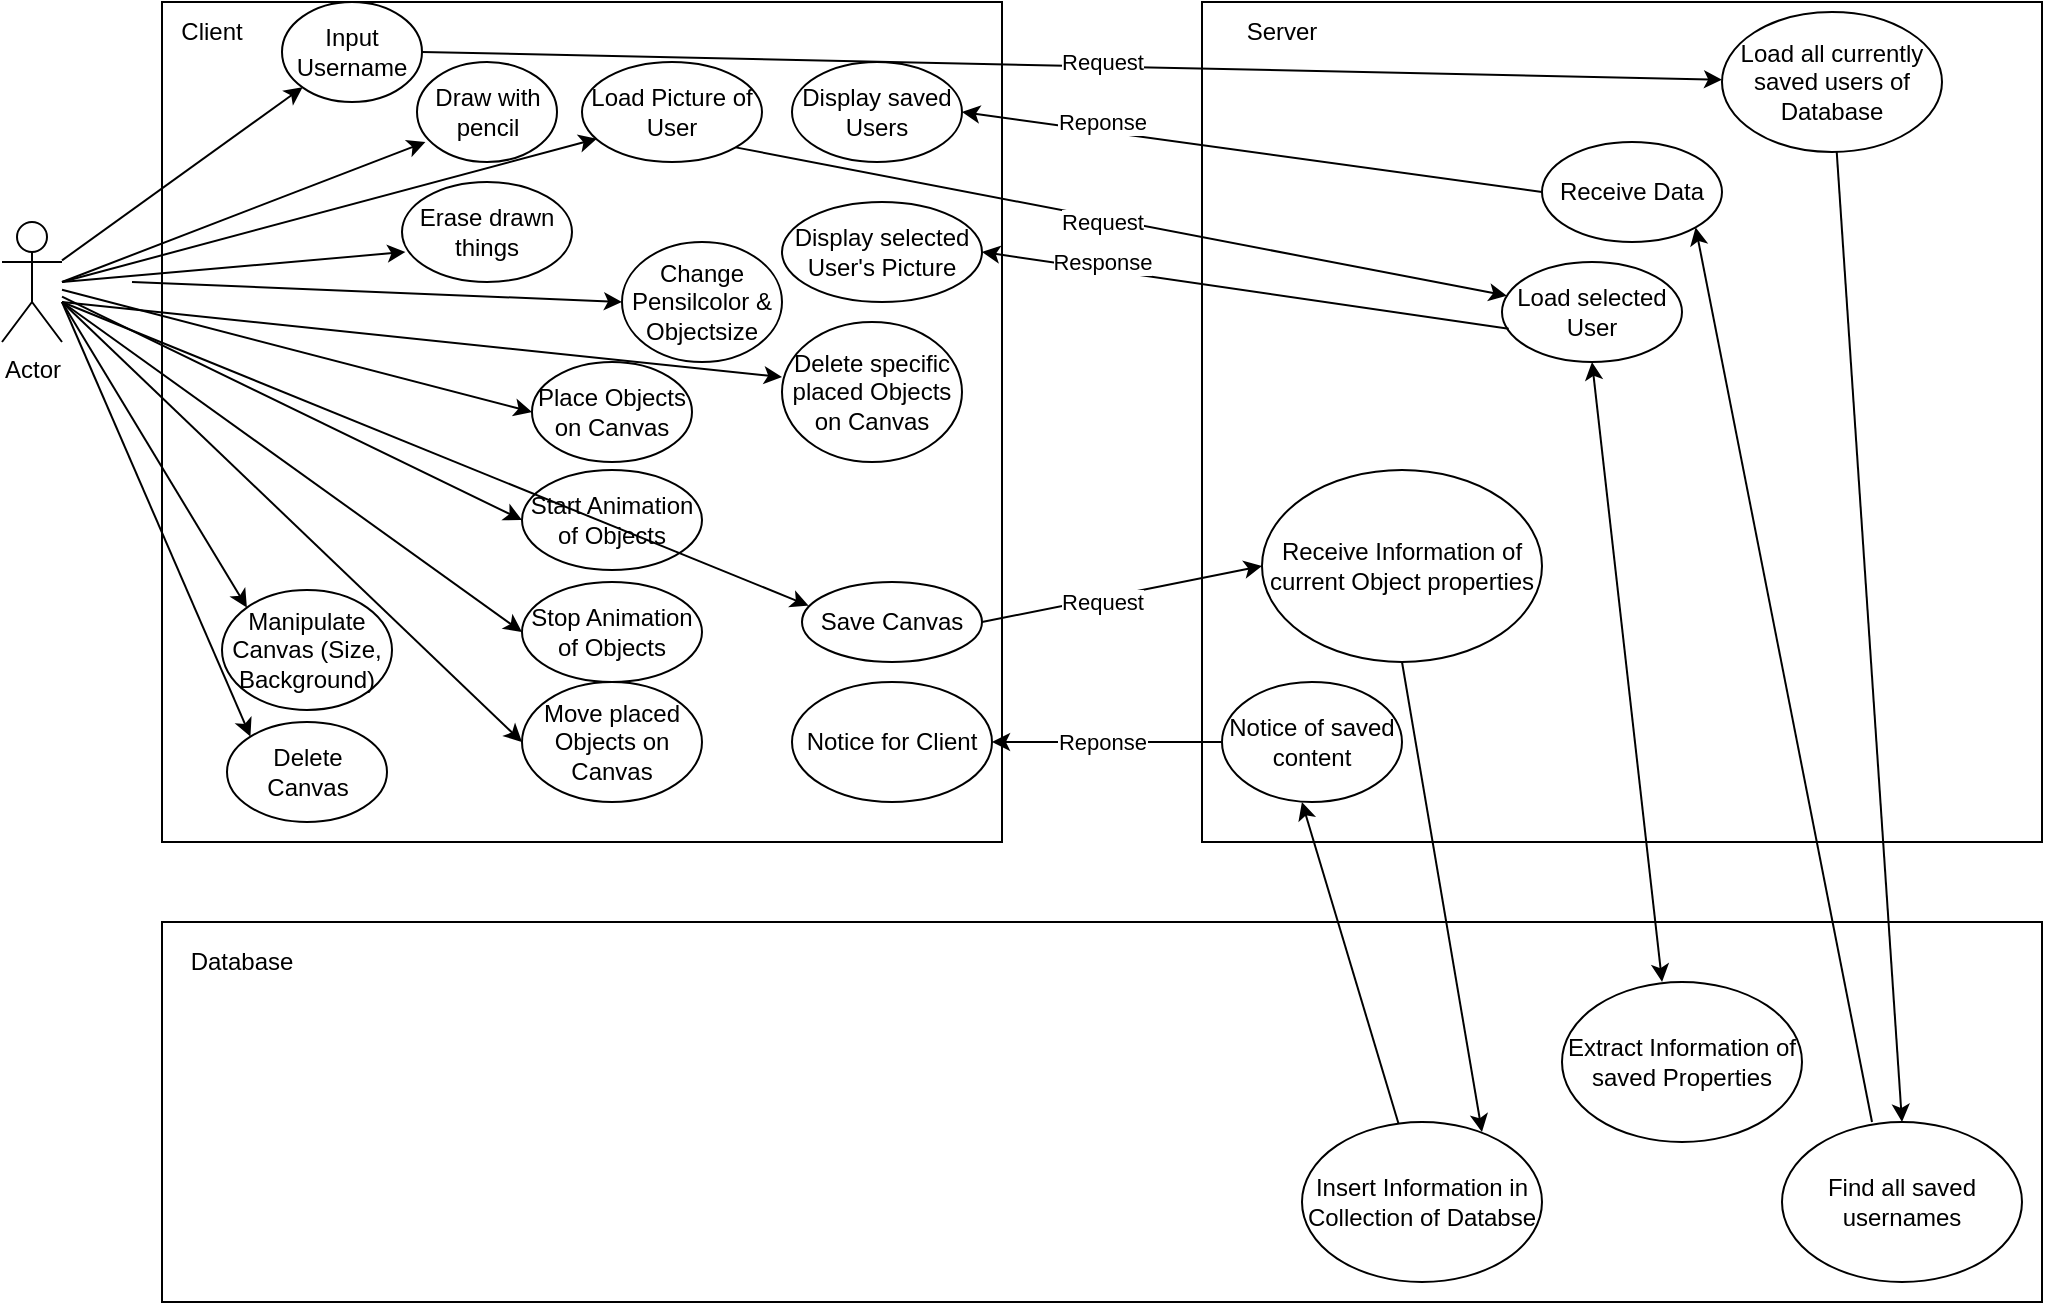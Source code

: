 <mxfile version="13.5.7" type="device"><diagram id="XVkFwULHrN30XsgZws_0" name="Page-1"><mxGraphModel dx="749" dy="556" grid="1" gridSize="10" guides="1" tooltips="1" connect="1" arrows="1" fold="1" page="1" pageScale="1" pageWidth="1169" pageHeight="827" math="0" shadow="0"><root><mxCell id="0"/><mxCell id="1" parent="0"/><mxCell id="xpOqXN10Z5K4TN9fmQ2p-1" value="Actor" style="shape=umlActor;verticalLabelPosition=bottom;verticalAlign=top;html=1;outlineConnect=0;" parent="1" vertex="1"><mxGeometry x="40" y="170" width="30" height="60" as="geometry"/></mxCell><mxCell id="xpOqXN10Z5K4TN9fmQ2p-2" value="" style="whiteSpace=wrap;html=1;aspect=fixed;" parent="1" vertex="1"><mxGeometry x="120" y="60" width="420" height="420" as="geometry"/></mxCell><mxCell id="xpOqXN10Z5K4TN9fmQ2p-3" value="Client" style="text;html=1;strokeColor=none;fillColor=none;align=center;verticalAlign=middle;whiteSpace=wrap;rounded=0;" parent="1" vertex="1"><mxGeometry x="120" y="60" width="50" height="30" as="geometry"/></mxCell><mxCell id="xpOqXN10Z5K4TN9fmQ2p-4" value="Input Username" style="ellipse;whiteSpace=wrap;html=1;" parent="1" vertex="1"><mxGeometry x="180" y="60" width="70" height="50" as="geometry"/></mxCell><mxCell id="xpOqXN10Z5K4TN9fmQ2p-5" value="Draw with pencil" style="ellipse;whiteSpace=wrap;html=1;" parent="1" vertex="1"><mxGeometry x="247.5" y="90" width="70" height="50" as="geometry"/></mxCell><mxCell id="xpOqXN10Z5K4TN9fmQ2p-6" value="Erase drawn things" style="ellipse;whiteSpace=wrap;html=1;" parent="1" vertex="1"><mxGeometry x="240" y="150" width="85" height="50" as="geometry"/></mxCell><mxCell id="xpOqXN10Z5K4TN9fmQ2p-7" value="Save Canvas" style="ellipse;whiteSpace=wrap;html=1;" parent="1" vertex="1"><mxGeometry x="440" y="350" width="90" height="40" as="geometry"/></mxCell><mxCell id="xpOqXN10Z5K4TN9fmQ2p-8" value="Delete Canvas" style="ellipse;whiteSpace=wrap;html=1;" parent="1" vertex="1"><mxGeometry x="152.5" y="420" width="80" height="50" as="geometry"/></mxCell><mxCell id="xpOqXN10Z5K4TN9fmQ2p-9" value="Place Objects on Canvas" style="ellipse;whiteSpace=wrap;html=1;" parent="1" vertex="1"><mxGeometry x="305" y="240" width="80" height="50" as="geometry"/></mxCell><mxCell id="xpOqXN10Z5K4TN9fmQ2p-10" value="Move placed Objects on Canvas" style="ellipse;whiteSpace=wrap;html=1;" parent="1" vertex="1"><mxGeometry x="300" y="400" width="90" height="60" as="geometry"/></mxCell><mxCell id="xpOqXN10Z5K4TN9fmQ2p-11" value="Start Animation of Objects" style="ellipse;whiteSpace=wrap;html=1;" parent="1" vertex="1"><mxGeometry x="300" y="294" width="90" height="50" as="geometry"/></mxCell><mxCell id="xpOqXN10Z5K4TN9fmQ2p-12" value="Stop Animation of Objects" style="ellipse;whiteSpace=wrap;html=1;" parent="1" vertex="1"><mxGeometry x="300" y="350" width="90" height="50" as="geometry"/></mxCell><mxCell id="xpOqXN10Z5K4TN9fmQ2p-13" value="Delete specific placed Objects on Canvas" style="ellipse;whiteSpace=wrap;html=1;" parent="1" vertex="1"><mxGeometry x="430" y="220" width="90" height="70" as="geometry"/></mxCell><mxCell id="xpOqXN10Z5K4TN9fmQ2p-14" value="Manipulate Canvas (Size, Background)" style="ellipse;whiteSpace=wrap;html=1;" parent="1" vertex="1"><mxGeometry x="150" y="354" width="85" height="60" as="geometry"/></mxCell><mxCell id="xpOqXN10Z5K4TN9fmQ2p-15" value="Change Pensilcolor &amp;amp; Objectsize" style="ellipse;whiteSpace=wrap;html=1;" parent="1" vertex="1"><mxGeometry x="350" y="180" width="80" height="60" as="geometry"/></mxCell><mxCell id="xpOqXN10Z5K4TN9fmQ2p-22" value="" style="endArrow=classic;html=1;entryX=0;entryY=1;entryDx=0;entryDy=0;" parent="1" source="xpOqXN10Z5K4TN9fmQ2p-1" target="xpOqXN10Z5K4TN9fmQ2p-4" edge="1"><mxGeometry width="50" height="50" relative="1" as="geometry"><mxPoint x="510" y="260" as="sourcePoint"/><mxPoint x="560" y="210" as="targetPoint"/></mxGeometry></mxCell><mxCell id="xpOqXN10Z5K4TN9fmQ2p-26" value="" style="endArrow=classic;html=1;entryX=0.06;entryY=0.8;entryDx=0;entryDy=0;entryPerimeter=0;" parent="1" target="xpOqXN10Z5K4TN9fmQ2p-5" edge="1"><mxGeometry width="50" height="50" relative="1" as="geometry"><mxPoint x="70" y="200" as="sourcePoint"/><mxPoint x="560" y="210" as="targetPoint"/></mxGeometry></mxCell><mxCell id="xpOqXN10Z5K4TN9fmQ2p-27" value="" style="endArrow=classic;html=1;entryX=0.02;entryY=0.7;entryDx=0;entryDy=0;entryPerimeter=0;" parent="1" target="xpOqXN10Z5K4TN9fmQ2p-6" edge="1"><mxGeometry width="50" height="50" relative="1" as="geometry"><mxPoint x="70" y="200" as="sourcePoint"/><mxPoint x="560" y="210" as="targetPoint"/></mxGeometry></mxCell><mxCell id="xpOqXN10Z5K4TN9fmQ2p-28" value="" style="endArrow=classic;html=1;entryX=0;entryY=0.5;entryDx=0;entryDy=0;" parent="1" source="xpOqXN10Z5K4TN9fmQ2p-1" target="xpOqXN10Z5K4TN9fmQ2p-9" edge="1"><mxGeometry width="50" height="50" relative="1" as="geometry"><mxPoint x="510" y="260" as="sourcePoint"/><mxPoint x="560" y="210" as="targetPoint"/></mxGeometry></mxCell><mxCell id="xpOqXN10Z5K4TN9fmQ2p-29" value="" style="endArrow=classic;html=1;entryX=0;entryY=0.5;entryDx=0;entryDy=0;" parent="1" source="xpOqXN10Z5K4TN9fmQ2p-1" target="xpOqXN10Z5K4TN9fmQ2p-11" edge="1"><mxGeometry width="50" height="50" relative="1" as="geometry"><mxPoint x="510" y="260" as="sourcePoint"/><mxPoint x="560" y="210" as="targetPoint"/></mxGeometry></mxCell><mxCell id="xpOqXN10Z5K4TN9fmQ2p-30" value="" style="endArrow=classic;html=1;entryX=0;entryY=0.5;entryDx=0;entryDy=0;" parent="1" target="xpOqXN10Z5K4TN9fmQ2p-12" edge="1"><mxGeometry width="50" height="50" relative="1" as="geometry"><mxPoint x="70" y="210" as="sourcePoint"/><mxPoint x="560" y="210" as="targetPoint"/></mxGeometry></mxCell><mxCell id="xpOqXN10Z5K4TN9fmQ2p-31" value="" style="endArrow=classic;html=1;entryX=0;entryY=0.5;entryDx=0;entryDy=0;" parent="1" target="xpOqXN10Z5K4TN9fmQ2p-10" edge="1"><mxGeometry width="50" height="50" relative="1" as="geometry"><mxPoint x="70" y="210" as="sourcePoint"/><mxPoint x="560" y="290" as="targetPoint"/></mxGeometry></mxCell><mxCell id="xpOqXN10Z5K4TN9fmQ2p-32" value="" style="endArrow=classic;html=1;entryX=0;entryY=0.393;entryDx=0;entryDy=0;entryPerimeter=0;" parent="1" target="xpOqXN10Z5K4TN9fmQ2p-13" edge="1"><mxGeometry width="50" height="50" relative="1" as="geometry"><mxPoint x="70" y="210" as="sourcePoint"/><mxPoint x="560" y="290" as="targetPoint"/></mxGeometry></mxCell><mxCell id="xpOqXN10Z5K4TN9fmQ2p-33" value="" style="endArrow=classic;html=1;entryX=0;entryY=0;entryDx=0;entryDy=0;" parent="1" target="xpOqXN10Z5K4TN9fmQ2p-14" edge="1"><mxGeometry width="50" height="50" relative="1" as="geometry"><mxPoint x="70" y="210" as="sourcePoint"/><mxPoint x="560" y="290" as="targetPoint"/></mxGeometry></mxCell><mxCell id="xpOqXN10Z5K4TN9fmQ2p-34" value="" style="endArrow=classic;html=1;entryX=0;entryY=0;entryDx=0;entryDy=0;" parent="1" target="xpOqXN10Z5K4TN9fmQ2p-8" edge="1"><mxGeometry width="50" height="50" relative="1" as="geometry"><mxPoint x="70" y="210" as="sourcePoint"/><mxPoint x="560" y="290" as="targetPoint"/></mxGeometry></mxCell><mxCell id="xpOqXN10Z5K4TN9fmQ2p-35" value="" style="endArrow=classic;html=1;entryX=0.037;entryY=0.296;entryDx=0;entryDy=0;entryPerimeter=0;" parent="1" target="xpOqXN10Z5K4TN9fmQ2p-7" edge="1"><mxGeometry width="50" height="50" relative="1" as="geometry"><mxPoint x="70" y="210" as="sourcePoint"/><mxPoint x="560" y="290" as="targetPoint"/></mxGeometry></mxCell><mxCell id="xpOqXN10Z5K4TN9fmQ2p-36" value="" style="whiteSpace=wrap;html=1;aspect=fixed;" parent="1" vertex="1"><mxGeometry x="640" y="60" width="420" height="420" as="geometry"/></mxCell><mxCell id="xpOqXN10Z5K4TN9fmQ2p-38" value="Server&lt;br&gt;" style="text;html=1;strokeColor=none;fillColor=none;align=center;verticalAlign=middle;whiteSpace=wrap;rounded=0;" parent="1" vertex="1"><mxGeometry x="660" y="65" width="40" height="20" as="geometry"/></mxCell><mxCell id="xpOqXN10Z5K4TN9fmQ2p-39" value="" style="endArrow=classic;html=1;exitX=1;exitY=0.5;exitDx=0;exitDy=0;entryX=0;entryY=0.5;entryDx=0;entryDy=0;" parent="1" source="xpOqXN10Z5K4TN9fmQ2p-7" target="xpOqXN10Z5K4TN9fmQ2p-40" edge="1"><mxGeometry width="50" height="50" relative="1" as="geometry"><mxPoint x="670" y="370" as="sourcePoint"/><mxPoint x="610" y="370" as="targetPoint"/></mxGeometry></mxCell><mxCell id="xpOqXN10Z5K4TN9fmQ2p-64" value="Request" style="edgeLabel;html=1;align=center;verticalAlign=middle;resizable=0;points=[];" parent="xpOqXN10Z5K4TN9fmQ2p-39" vertex="1" connectable="0"><mxGeometry x="-0.374" y="-2" relative="1" as="geometry"><mxPoint x="15.48" y="-3.14" as="offset"/></mxGeometry></mxCell><mxCell id="xpOqXN10Z5K4TN9fmQ2p-40" value="Receive Information of current Object properties" style="ellipse;whiteSpace=wrap;html=1;" parent="1" vertex="1"><mxGeometry x="670" y="294" width="140" height="96" as="geometry"/></mxCell><mxCell id="xpOqXN10Z5K4TN9fmQ2p-41" value="" style="rounded=0;whiteSpace=wrap;html=1;" parent="1" vertex="1"><mxGeometry x="120" y="520" width="940" height="190" as="geometry"/></mxCell><mxCell id="xpOqXN10Z5K4TN9fmQ2p-43" value="Database" style="text;html=1;strokeColor=none;fillColor=none;align=center;verticalAlign=middle;whiteSpace=wrap;rounded=0;" parent="1" vertex="1"><mxGeometry x="130" y="530" width="60" height="20" as="geometry"/></mxCell><mxCell id="xpOqXN10Z5K4TN9fmQ2p-44" value="Insert Information in Collection of Databse" style="ellipse;whiteSpace=wrap;html=1;" parent="1" vertex="1"><mxGeometry x="690" y="620" width="120" height="80" as="geometry"/></mxCell><mxCell id="xpOqXN10Z5K4TN9fmQ2p-45" value="" style="endArrow=classic;html=1;entryX=0.75;entryY=0.063;entryDx=0;entryDy=0;exitX=0.5;exitY=1;exitDx=0;exitDy=0;entryPerimeter=0;" parent="1" source="xpOqXN10Z5K4TN9fmQ2p-40" target="xpOqXN10Z5K4TN9fmQ2p-44" edge="1"><mxGeometry width="50" height="50" relative="1" as="geometry"><mxPoint x="670" y="370" as="sourcePoint"/><mxPoint x="720" y="320" as="targetPoint"/></mxGeometry></mxCell><mxCell id="xpOqXN10Z5K4TN9fmQ2p-46" value="Notice of saved content" style="ellipse;whiteSpace=wrap;html=1;" parent="1" vertex="1"><mxGeometry x="650" y="400" width="90" height="60" as="geometry"/></mxCell><mxCell id="xpOqXN10Z5K4TN9fmQ2p-47" value="" style="endArrow=classic;html=1;entryX=0.444;entryY=1;entryDx=0;entryDy=0;entryPerimeter=0;" parent="1" source="xpOqXN10Z5K4TN9fmQ2p-44" target="xpOqXN10Z5K4TN9fmQ2p-46" edge="1"><mxGeometry width="50" height="50" relative="1" as="geometry"><mxPoint x="670" y="370" as="sourcePoint"/><mxPoint x="720" y="320" as="targetPoint"/></mxGeometry></mxCell><mxCell id="xpOqXN10Z5K4TN9fmQ2p-49" value="Notice for Client" style="ellipse;whiteSpace=wrap;html=1;" parent="1" vertex="1"><mxGeometry x="435" y="400" width="100" height="60" as="geometry"/></mxCell><mxCell id="xpOqXN10Z5K4TN9fmQ2p-50" value="" style="endArrow=classic;html=1;entryX=1;entryY=0.5;entryDx=0;entryDy=0;" parent="1" source="xpOqXN10Z5K4TN9fmQ2p-46" target="xpOqXN10Z5K4TN9fmQ2p-49" edge="1"><mxGeometry width="50" height="50" relative="1" as="geometry"><mxPoint x="670" y="370" as="sourcePoint"/><mxPoint x="720" y="320" as="targetPoint"/></mxGeometry></mxCell><mxCell id="xpOqXN10Z5K4TN9fmQ2p-65" value="Reponse" style="edgeLabel;html=1;align=center;verticalAlign=middle;resizable=0;points=[];" parent="xpOqXN10Z5K4TN9fmQ2p-50" vertex="1" connectable="0"><mxGeometry x="0.189" y="-2" relative="1" as="geometry"><mxPoint x="8.33" y="2" as="offset"/></mxGeometry></mxCell><mxCell id="xpOqXN10Z5K4TN9fmQ2p-51" value="" style="endArrow=classic;html=1;entryX=0;entryY=0.5;entryDx=0;entryDy=0;" parent="1" target="xpOqXN10Z5K4TN9fmQ2p-15" edge="1"><mxGeometry width="50" height="50" relative="1" as="geometry"><mxPoint x="105" y="200" as="sourcePoint"/><mxPoint x="720" y="320" as="targetPoint"/></mxGeometry></mxCell><mxCell id="xpOqXN10Z5K4TN9fmQ2p-52" value="" style="endArrow=classic;html=1;exitX=1;exitY=0.5;exitDx=0;exitDy=0;" parent="1" source="xpOqXN10Z5K4TN9fmQ2p-4" target="xpOqXN10Z5K4TN9fmQ2p-53" edge="1"><mxGeometry width="50" height="50" relative="1" as="geometry"><mxPoint x="580" y="370" as="sourcePoint"/><mxPoint x="630" y="320" as="targetPoint"/></mxGeometry></mxCell><mxCell id="xpOqXN10Z5K4TN9fmQ2p-62" value="Request" style="edgeLabel;html=1;align=center;verticalAlign=middle;resizable=0;points=[];" parent="xpOqXN10Z5K4TN9fmQ2p-52" vertex="1" connectable="0"><mxGeometry x="0.052" y="2" relative="1" as="geometry"><mxPoint x="-2.47" y="-0.29" as="offset"/></mxGeometry></mxCell><mxCell id="xpOqXN10Z5K4TN9fmQ2p-53" value="Load all currently saved users of Database" style="ellipse;whiteSpace=wrap;html=1;" parent="1" vertex="1"><mxGeometry x="900" y="65" width="110" height="70" as="geometry"/></mxCell><mxCell id="xpOqXN10Z5K4TN9fmQ2p-54" value="Find all saved usernames" style="ellipse;whiteSpace=wrap;html=1;" parent="1" vertex="1"><mxGeometry x="930" y="620" width="120" height="80" as="geometry"/></mxCell><mxCell id="xpOqXN10Z5K4TN9fmQ2p-55" value="" style="endArrow=classic;html=1;entryX=0.5;entryY=0;entryDx=0;entryDy=0;" parent="1" source="xpOqXN10Z5K4TN9fmQ2p-53" target="xpOqXN10Z5K4TN9fmQ2p-54" edge="1"><mxGeometry width="50" height="50" relative="1" as="geometry"><mxPoint x="580" y="370" as="sourcePoint"/><mxPoint x="630" y="320" as="targetPoint"/></mxGeometry></mxCell><mxCell id="xpOqXN10Z5K4TN9fmQ2p-56" value="Receive Data" style="ellipse;whiteSpace=wrap;html=1;" parent="1" vertex="1"><mxGeometry x="810" y="130" width="90" height="50" as="geometry"/></mxCell><mxCell id="xpOqXN10Z5K4TN9fmQ2p-57" value="Display saved Users" style="ellipse;whiteSpace=wrap;html=1;" parent="1" vertex="1"><mxGeometry x="435" y="90" width="85" height="50" as="geometry"/></mxCell><mxCell id="xpOqXN10Z5K4TN9fmQ2p-58" value="" style="endArrow=classic;html=1;exitX=0.375;exitY=0;exitDx=0;exitDy=0;exitPerimeter=0;entryX=1;entryY=1;entryDx=0;entryDy=0;" parent="1" source="xpOqXN10Z5K4TN9fmQ2p-54" target="xpOqXN10Z5K4TN9fmQ2p-56" edge="1"><mxGeometry width="50" height="50" relative="1" as="geometry"><mxPoint x="580" y="370" as="sourcePoint"/><mxPoint x="777.645" y="238.231" as="targetPoint"/></mxGeometry></mxCell><mxCell id="xpOqXN10Z5K4TN9fmQ2p-60" value="" style="endArrow=classic;html=1;entryX=1;entryY=0.5;entryDx=0;entryDy=0;exitX=0;exitY=0.5;exitDx=0;exitDy=0;" parent="1" source="xpOqXN10Z5K4TN9fmQ2p-56" target="xpOqXN10Z5K4TN9fmQ2p-57" edge="1"><mxGeometry width="50" height="50" relative="1" as="geometry"><mxPoint x="580" y="370" as="sourcePoint"/><mxPoint x="630" y="320" as="targetPoint"/></mxGeometry></mxCell><mxCell id="xpOqXN10Z5K4TN9fmQ2p-63" value="Reponse" style="edgeLabel;html=1;align=center;verticalAlign=middle;resizable=0;points=[];" parent="xpOqXN10Z5K4TN9fmQ2p-60" vertex="1" connectable="0"><mxGeometry x="0.49" y="4" relative="1" as="geometry"><mxPoint x="-3.57" y="-9.18" as="offset"/></mxGeometry></mxCell><mxCell id="xpOqXN10Z5K4TN9fmQ2p-66" value="Load Picture of User" style="ellipse;whiteSpace=wrap;html=1;" parent="1" vertex="1"><mxGeometry x="330" y="90" width="90" height="50" as="geometry"/></mxCell><mxCell id="xpOqXN10Z5K4TN9fmQ2p-67" value="" style="endArrow=classic;html=1;entryX=0.083;entryY=0.767;entryDx=0;entryDy=0;entryPerimeter=0;" parent="1" target="xpOqXN10Z5K4TN9fmQ2p-66" edge="1"><mxGeometry width="50" height="50" relative="1" as="geometry"><mxPoint x="70" y="200" as="sourcePoint"/><mxPoint x="630" y="330" as="targetPoint"/></mxGeometry></mxCell><mxCell id="xpOqXN10Z5K4TN9fmQ2p-68" value="" style="endArrow=classic;html=1;exitX=1;exitY=1;exitDx=0;exitDy=0;" parent="1" source="xpOqXN10Z5K4TN9fmQ2p-66" target="xpOqXN10Z5K4TN9fmQ2p-69" edge="1"><mxGeometry width="50" height="50" relative="1" as="geometry"><mxPoint x="580" y="380" as="sourcePoint"/><mxPoint x="600" y="190" as="targetPoint"/></mxGeometry></mxCell><mxCell id="xpOqXN10Z5K4TN9fmQ2p-75" value="Request" style="edgeLabel;html=1;align=center;verticalAlign=middle;resizable=0;points=[];" parent="xpOqXN10Z5K4TN9fmQ2p-68" vertex="1" connectable="0"><mxGeometry x="-0.05" relative="1" as="geometry"><mxPoint x="-0.12" y="2.06" as="offset"/></mxGeometry></mxCell><mxCell id="xpOqXN10Z5K4TN9fmQ2p-69" value="Load selected User" style="ellipse;whiteSpace=wrap;html=1;" parent="1" vertex="1"><mxGeometry x="790" y="190" width="90" height="50" as="geometry"/></mxCell><mxCell id="xpOqXN10Z5K4TN9fmQ2p-70" value="Extract Information of saved Properties" style="ellipse;whiteSpace=wrap;html=1;" parent="1" vertex="1"><mxGeometry x="820" y="550" width="120" height="80" as="geometry"/></mxCell><mxCell id="xpOqXN10Z5K4TN9fmQ2p-73" value="" style="endArrow=classic;startArrow=classic;html=1;entryX=0.5;entryY=1;entryDx=0;entryDy=0;exitX=0.417;exitY=0;exitDx=0;exitDy=0;exitPerimeter=0;" parent="1" source="xpOqXN10Z5K4TN9fmQ2p-70" target="xpOqXN10Z5K4TN9fmQ2p-69" edge="1"><mxGeometry width="50" height="50" relative="1" as="geometry"><mxPoint x="580" y="380" as="sourcePoint"/><mxPoint x="630" y="330" as="targetPoint"/></mxGeometry></mxCell><mxCell id="xpOqXN10Z5K4TN9fmQ2p-76" value="Display selected User's Picture" style="ellipse;whiteSpace=wrap;html=1;" parent="1" vertex="1"><mxGeometry x="430" y="160" width="100" height="50" as="geometry"/></mxCell><mxCell id="xpOqXN10Z5K4TN9fmQ2p-77" value="" style="endArrow=classic;html=1;entryX=1;entryY=0.5;entryDx=0;entryDy=0;exitX=0.037;exitY=0.667;exitDx=0;exitDy=0;exitPerimeter=0;" parent="1" source="xpOqXN10Z5K4TN9fmQ2p-69" target="xpOqXN10Z5K4TN9fmQ2p-76" edge="1"><mxGeometry width="50" height="50" relative="1" as="geometry"><mxPoint x="580" y="380" as="sourcePoint"/><mxPoint x="630" y="330" as="targetPoint"/></mxGeometry></mxCell><mxCell id="xpOqXN10Z5K4TN9fmQ2p-78" value="Response" style="edgeLabel;html=1;align=center;verticalAlign=middle;resizable=0;points=[];" parent="xpOqXN10Z5K4TN9fmQ2p-77" vertex="1" connectable="0"><mxGeometry x="0.54" y="1" relative="1" as="geometry"><mxPoint x="-0.33" y="-4.8" as="offset"/></mxGeometry></mxCell></root></mxGraphModel></diagram></mxfile>